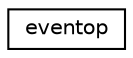 digraph G
{
  edge [fontname="Helvetica",fontsize="10",labelfontname="Helvetica",labelfontsize="10"];
  node [fontname="Helvetica",fontsize="10",shape=record];
  rankdir="LR";
  Node1 [label="eventop",height=0.2,width=0.4,color="black", fillcolor="white", style="filled",URL="$structeventop.html"];
}
